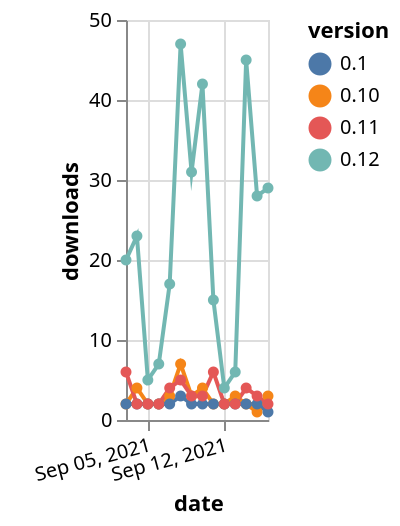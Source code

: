 {"$schema": "https://vega.github.io/schema/vega-lite/v5.json", "description": "A simple bar chart with embedded data.", "data": {"values": [{"date": "2021-09-03", "total": 8741, "delta": 2, "version": "0.10"}, {"date": "2021-09-04", "total": 8745, "delta": 4, "version": "0.10"}, {"date": "2021-09-05", "total": 8747, "delta": 2, "version": "0.10"}, {"date": "2021-09-06", "total": 8749, "delta": 2, "version": "0.10"}, {"date": "2021-09-07", "total": 8752, "delta": 3, "version": "0.10"}, {"date": "2021-09-08", "total": 8759, "delta": 7, "version": "0.10"}, {"date": "2021-09-09", "total": 8762, "delta": 3, "version": "0.10"}, {"date": "2021-09-10", "total": 8766, "delta": 4, "version": "0.10"}, {"date": "2021-09-11", "total": 8768, "delta": 2, "version": "0.10"}, {"date": "2021-09-12", "total": 8770, "delta": 2, "version": "0.10"}, {"date": "2021-09-13", "total": 8773, "delta": 3, "version": "0.10"}, {"date": "2021-09-14", "total": 8775, "delta": 2, "version": "0.10"}, {"date": "2021-09-15", "total": 8776, "delta": 1, "version": "0.10"}, {"date": "2021-09-16", "total": 8779, "delta": 3, "version": "0.10"}, {"date": "2021-09-03", "total": 2486, "delta": 2, "version": "0.1"}, {"date": "2021-09-04", "total": 2488, "delta": 2, "version": "0.1"}, {"date": "2021-09-05", "total": 2490, "delta": 2, "version": "0.1"}, {"date": "2021-09-06", "total": 2492, "delta": 2, "version": "0.1"}, {"date": "2021-09-07", "total": 2494, "delta": 2, "version": "0.1"}, {"date": "2021-09-08", "total": 2497, "delta": 3, "version": "0.1"}, {"date": "2021-09-09", "total": 2499, "delta": 2, "version": "0.1"}, {"date": "2021-09-10", "total": 2501, "delta": 2, "version": "0.1"}, {"date": "2021-09-11", "total": 2503, "delta": 2, "version": "0.1"}, {"date": "2021-09-12", "total": 2505, "delta": 2, "version": "0.1"}, {"date": "2021-09-13", "total": 2507, "delta": 2, "version": "0.1"}, {"date": "2021-09-14", "total": 2509, "delta": 2, "version": "0.1"}, {"date": "2021-09-15", "total": 2511, "delta": 2, "version": "0.1"}, {"date": "2021-09-16", "total": 2512, "delta": 1, "version": "0.1"}, {"date": "2021-09-03", "total": 17162, "delta": 6, "version": "0.11"}, {"date": "2021-09-04", "total": 17164, "delta": 2, "version": "0.11"}, {"date": "2021-09-05", "total": 17166, "delta": 2, "version": "0.11"}, {"date": "2021-09-06", "total": 17168, "delta": 2, "version": "0.11"}, {"date": "2021-09-07", "total": 17172, "delta": 4, "version": "0.11"}, {"date": "2021-09-08", "total": 17177, "delta": 5, "version": "0.11"}, {"date": "2021-09-09", "total": 17180, "delta": 3, "version": "0.11"}, {"date": "2021-09-10", "total": 17183, "delta": 3, "version": "0.11"}, {"date": "2021-09-11", "total": 17189, "delta": 6, "version": "0.11"}, {"date": "2021-09-12", "total": 17191, "delta": 2, "version": "0.11"}, {"date": "2021-09-13", "total": 17193, "delta": 2, "version": "0.11"}, {"date": "2021-09-14", "total": 17197, "delta": 4, "version": "0.11"}, {"date": "2021-09-15", "total": 17200, "delta": 3, "version": "0.11"}, {"date": "2021-09-16", "total": 17202, "delta": 2, "version": "0.11"}, {"date": "2021-09-03", "total": 27152, "delta": 20, "version": "0.12"}, {"date": "2021-09-04", "total": 27175, "delta": 23, "version": "0.12"}, {"date": "2021-09-05", "total": 27180, "delta": 5, "version": "0.12"}, {"date": "2021-09-06", "total": 27187, "delta": 7, "version": "0.12"}, {"date": "2021-09-07", "total": 27204, "delta": 17, "version": "0.12"}, {"date": "2021-09-08", "total": 27251, "delta": 47, "version": "0.12"}, {"date": "2021-09-09", "total": 27282, "delta": 31, "version": "0.12"}, {"date": "2021-09-10", "total": 27324, "delta": 42, "version": "0.12"}, {"date": "2021-09-11", "total": 27339, "delta": 15, "version": "0.12"}, {"date": "2021-09-12", "total": 27343, "delta": 4, "version": "0.12"}, {"date": "2021-09-13", "total": 27349, "delta": 6, "version": "0.12"}, {"date": "2021-09-14", "total": 27394, "delta": 45, "version": "0.12"}, {"date": "2021-09-15", "total": 27422, "delta": 28, "version": "0.12"}, {"date": "2021-09-16", "total": 27451, "delta": 29, "version": "0.12"}]}, "width": "container", "mark": {"type": "line", "point": {"filled": true}}, "encoding": {"x": {"field": "date", "type": "temporal", "timeUnit": "yearmonthdate", "title": "date", "axis": {"labelAngle": -15}}, "y": {"field": "delta", "type": "quantitative", "title": "downloads"}, "color": {"field": "version", "type": "nominal"}, "tooltip": {"field": "delta"}}}